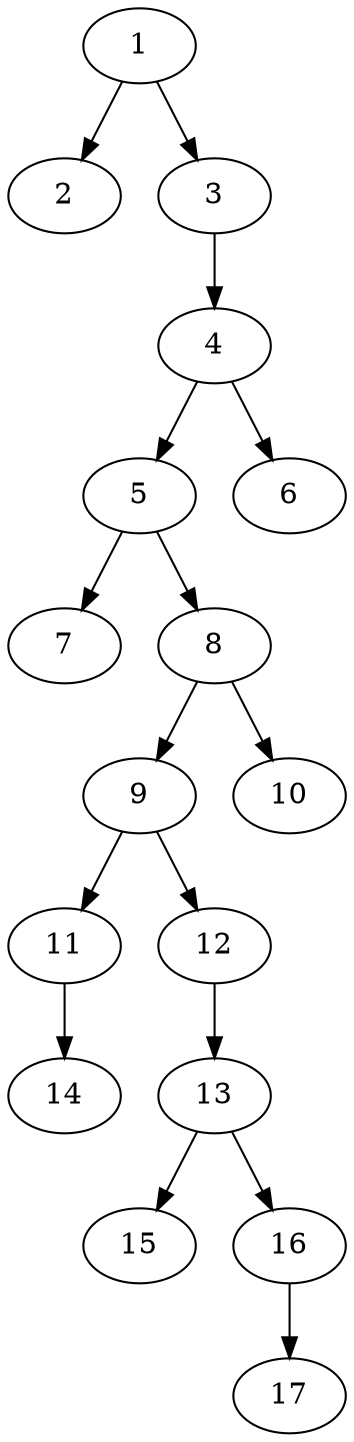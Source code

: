// DAG (tier=1-easy, mode=data, n=17, ccr=0.330, fat=0.365, density=0.276, regular=0.751, jump=0.061, mindata=1048576, maxdata=8388608)
// DAG automatically generated by daggen at Sun Aug 24 16:33:33 2025
// /home/ermia/Project/Environments/daggen/bin/daggen --dot --ccr 0.330 --fat 0.365 --regular 0.751 --density 0.276 --jump 0.061 --mindata 1048576 --maxdata 8388608 -n 17 
digraph G {
  1 [size="611438004497700", alpha="0.04", expect_size="305719002248850"]
  1 -> 2 [size ="29021228236800"]
  1 -> 3 [size ="29021228236800"]
  2 [size="8592266712918798", alpha="0.14", expect_size="4296133356459399"]
  3 [size="125784033534639341568", alpha="0.15", expect_size="62892016767319670784"]
  3 -> 4 [size ="200835430612992"]
  4 [size="361392046096341008384", alpha="0.07", expect_size="180696023048170504192"]
  4 -> 5 [size ="405890649817088"]
  4 -> 6 [size ="405890649817088"]
  5 [size="79835834706034688000", alpha="0.04", expect_size="39917917353017344000"]
  5 -> 7 [size ="148327576371200"]
  5 -> 8 [size ="148327576371200"]
  6 [size="1855557155182054", alpha="0.08", expect_size="927778577591027"]
  7 [size="158142417090887286784", alpha="0.09", expect_size="79071208545443643392"]
  8 [size="135191328265669312", alpha="0.15", expect_size="67595664132834656"]
  8 -> 9 [size ="258110832771072"]
  8 -> 10 [size ="258110832771072"]
  9 [size="4831922629898061", alpha="0.01", expect_size="2415961314949030"]
  9 -> 11 [size ="84083682050048"]
  9 -> 12 [size ="84083682050048"]
  10 [size="446073865513311", alpha="0.14", expect_size="223036932756655"]
  11 [size="523587906706041995264", alpha="0.16", expect_size="261793953353020997632"]
  11 -> 14 [size ="519696419913728"]
  12 [size="274669618416171614208", alpha="0.04", expect_size="137334809208085807104"]
  12 -> 13 [size ="338036608991232"]
  13 [size="153869334044829810688", alpha="0.15", expect_size="76934667022414905344"]
  13 -> 15 [size ="229716065779712"]
  13 -> 16 [size ="229716065779712"]
  14 [size="3575636379299072", alpha="0.18", expect_size="1787818189649536"]
  15 [size="216401144072139440128", alpha="0.06", expect_size="108200572036069720064"]
  16 [size="164552121298819232", alpha="0.15", expect_size="82276060649409616"]
  16 -> 17 [size ="162994545754112"]
  17 [size="304772871575905", alpha="0.06", expect_size="152386435787952"]
}